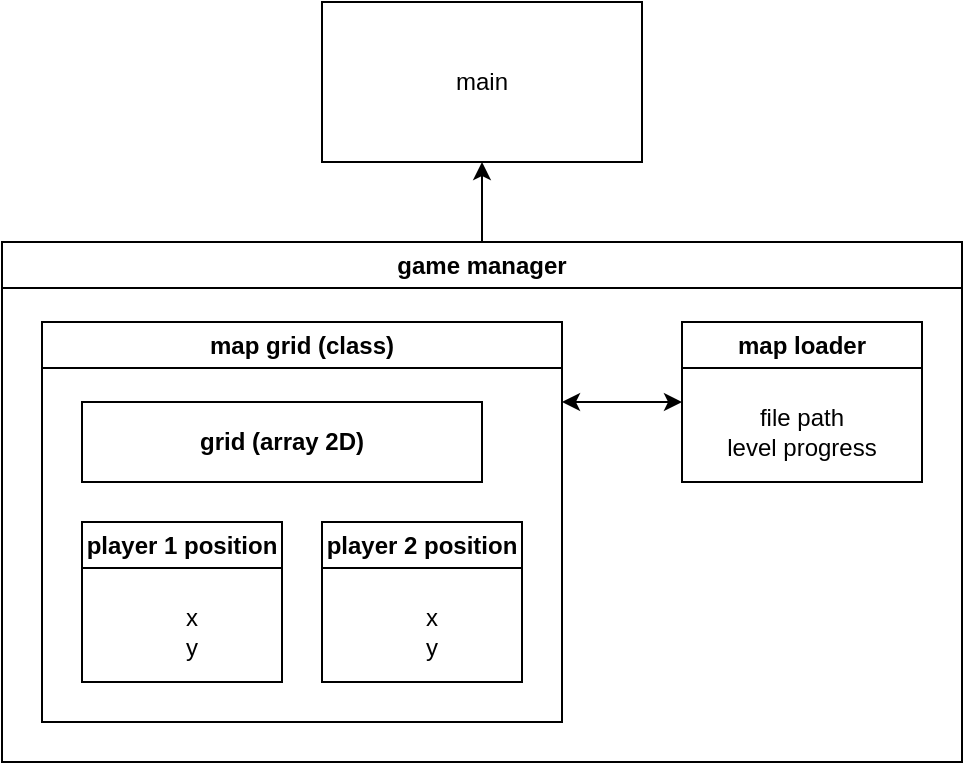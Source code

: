 <mxfile version="20.8.5" type="device"><diagram id="xiEOP05ZlDlFhK3Ws0mw" name="Page-1"><mxGraphModel dx="794" dy="470" grid="1" gridSize="10" guides="1" tooltips="1" connect="1" arrows="1" fold="1" page="1" pageScale="1" pageWidth="850" pageHeight="1100" math="0" shadow="0"><root><mxCell id="0"/><mxCell id="1" parent="0"/><mxCell id="GdPAXjv-XWgr-DSjjwxa-3" value="main" style="rounded=0;whiteSpace=wrap;html=1;" vertex="1" parent="1"><mxGeometry x="320" y="80" width="160" height="80" as="geometry"/></mxCell><mxCell id="GdPAXjv-XWgr-DSjjwxa-14" style="edgeStyle=orthogonalEdgeStyle;rounded=0;orthogonalLoop=1;jettySize=auto;html=1;" edge="1" parent="1" source="GdPAXjv-XWgr-DSjjwxa-4" target="GdPAXjv-XWgr-DSjjwxa-3"><mxGeometry relative="1" as="geometry"/></mxCell><mxCell id="GdPAXjv-XWgr-DSjjwxa-4" value="game manager" style="swimlane;whiteSpace=wrap;html=1;" vertex="1" parent="1"><mxGeometry x="160" y="200" width="480" height="260" as="geometry"/></mxCell><mxCell id="GdPAXjv-XWgr-DSjjwxa-5" value="map grid (class)" style="swimlane;whiteSpace=wrap;html=1;" vertex="1" parent="GdPAXjv-XWgr-DSjjwxa-4"><mxGeometry x="20" y="40" width="260" height="200" as="geometry"/></mxCell><mxCell id="GdPAXjv-XWgr-DSjjwxa-7" value="player 1 position" style="swimlane;whiteSpace=wrap;html=1;" vertex="1" parent="GdPAXjv-XWgr-DSjjwxa-5"><mxGeometry x="20" y="100" width="100" height="80" as="geometry"/></mxCell><mxCell id="GdPAXjv-XWgr-DSjjwxa-11" value="x&lt;br&gt;y" style="text;html=1;strokeColor=none;fillColor=none;align=center;verticalAlign=middle;whiteSpace=wrap;rounded=0;" vertex="1" parent="GdPAXjv-XWgr-DSjjwxa-7"><mxGeometry x="25" y="40" width="60" height="30" as="geometry"/></mxCell><mxCell id="GdPAXjv-XWgr-DSjjwxa-12" value="player 2 position" style="swimlane;whiteSpace=wrap;html=1;" vertex="1" parent="GdPAXjv-XWgr-DSjjwxa-5"><mxGeometry x="140" y="100" width="100" height="80" as="geometry"/></mxCell><mxCell id="GdPAXjv-XWgr-DSjjwxa-13" value="x&lt;br&gt;y" style="text;html=1;strokeColor=none;fillColor=none;align=center;verticalAlign=middle;whiteSpace=wrap;rounded=0;" vertex="1" parent="GdPAXjv-XWgr-DSjjwxa-12"><mxGeometry x="25" y="40" width="60" height="30" as="geometry"/></mxCell><mxCell id="GdPAXjv-XWgr-DSjjwxa-19" value="&lt;b&gt;grid (array 2D)&lt;/b&gt;" style="rounded=0;whiteSpace=wrap;html=1;" vertex="1" parent="GdPAXjv-XWgr-DSjjwxa-5"><mxGeometry x="20" y="40" width="200" height="40" as="geometry"/></mxCell><mxCell id="GdPAXjv-XWgr-DSjjwxa-17" style="edgeStyle=orthogonalEdgeStyle;rounded=0;orthogonalLoop=1;jettySize=auto;html=1;startArrow=classic;startFill=1;" edge="1" parent="GdPAXjv-XWgr-DSjjwxa-4" source="GdPAXjv-XWgr-DSjjwxa-6" target="GdPAXjv-XWgr-DSjjwxa-5"><mxGeometry relative="1" as="geometry"><Array as="points"><mxPoint x="310" y="80"/><mxPoint x="310" y="80"/></Array></mxGeometry></mxCell><mxCell id="GdPAXjv-XWgr-DSjjwxa-6" value="map loader" style="swimlane;whiteSpace=wrap;html=1;" vertex="1" parent="GdPAXjv-XWgr-DSjjwxa-4"><mxGeometry x="340" y="40" width="120" height="80" as="geometry"/></mxCell><mxCell id="GdPAXjv-XWgr-DSjjwxa-16" value="file path&lt;br&gt;level progress" style="text;html=1;strokeColor=none;fillColor=none;align=center;verticalAlign=middle;whiteSpace=wrap;rounded=0;" vertex="1" parent="GdPAXjv-XWgr-DSjjwxa-6"><mxGeometry x="10" y="40" width="100" height="30" as="geometry"/></mxCell></root></mxGraphModel></diagram></mxfile>